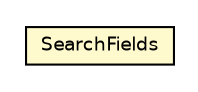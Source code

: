 #!/usr/local/bin/dot
#
# Class diagram 
# Generated by UmlGraph version 4.6 (http://www.spinellis.gr/sw/umlgraph)
#

digraph G {
	edge [fontname="Helvetica",fontsize=10,labelfontname="Helvetica",labelfontsize=10];
	node [fontname="Helvetica",fontsize=10,shape=plaintext];
	// org.apache.archiva.indexer.search.SearchFields
	c113532 [label=<<table border="0" cellborder="1" cellspacing="0" cellpadding="2" port="p" bgcolor="lemonChiffon" href="./SearchFields.html">
		<tr><td><table border="0" cellspacing="0" cellpadding="1">
			<tr><td> SearchFields </td></tr>
		</table></td></tr>
		</table>>, fontname="Helvetica", fontcolor="black", fontsize=9.0];
}

